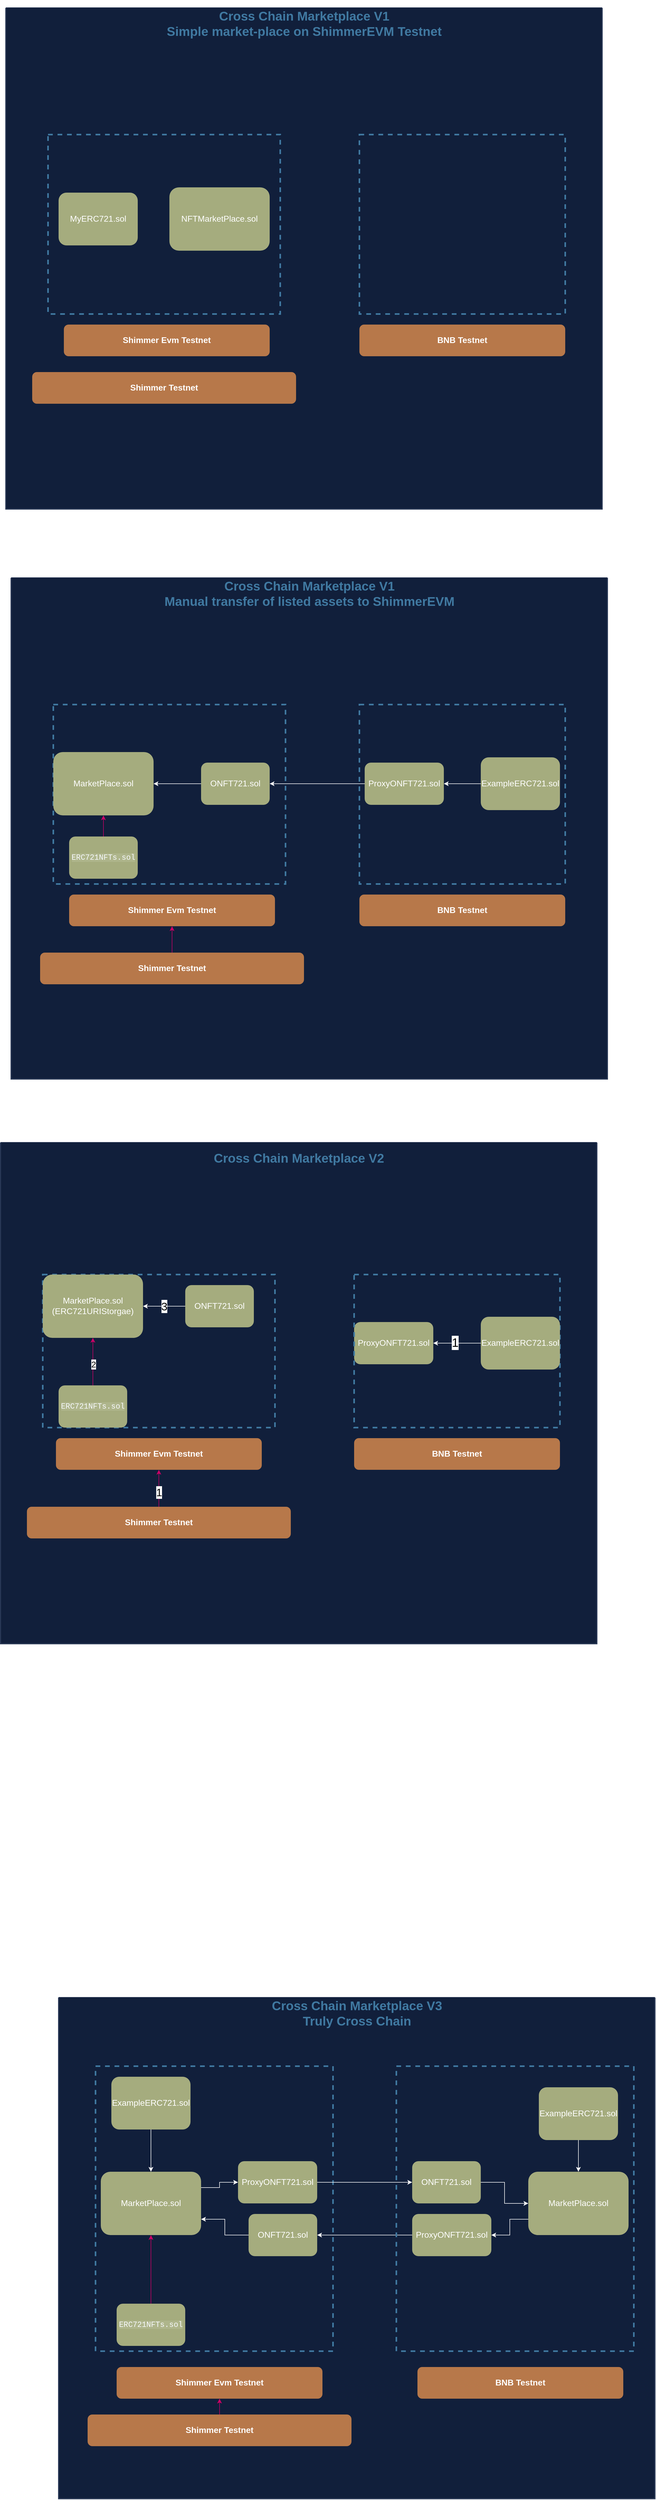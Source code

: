 <mxfile version="24.6.4" type="device">
  <diagram id="SNBsGhhnAEOCNBlOp1_g" name="Page-1">
    <mxGraphModel dx="2761" dy="2123" grid="1" gridSize="10" guides="1" tooltips="1" connect="1" arrows="1" fold="1" page="1" pageScale="1" pageWidth="850" pageHeight="1100" math="0" shadow="0">
      <root>
        <mxCell id="0" />
        <mxCell id="1" parent="0" />
        <mxCell id="Wkf_ctudeOCOec-V9ZH6-1" value="&lt;h4&gt;&lt;font face=&quot;Helvetica&quot; style=&quot;font-size: 24px; line-height: 1.2;&quot;&gt;Cross Chain Marketplace V1&lt;br&gt;Manual transfer of listed assets to ShimmerEVM&lt;/font&gt;&lt;/h4&gt;" style="swimlane;html=1;startSize=0;fontStyle=0;collapsible=0;horizontal=1;swimlaneLine=0;strokeWidth=2;swimlaneFillColor=#111F3B;fillColor=#111F3B;strokeColor=#293856;fontColor=#4079A1;resizeWidth=0;fontFamily=Tahoma;swimlaneHead=1;noLabel=0;spacingTop=60;" parent="1" vertex="1">
          <mxGeometry x="-490" y="150" width="1130" height="949.61" as="geometry" />
        </mxCell>
        <mxCell id="Wkf_ctudeOCOec-V9ZH6-2" style="edgeStyle=orthogonalEdgeStyle;rounded=0;orthogonalLoop=1;jettySize=auto;html=1;fontSize=8;entryX=0.5;entryY=0;entryDx=0;entryDy=0;entryPerimeter=0;strokeColor=#369FAB;fontFamily=Helvetica;" parent="Wkf_ctudeOCOec-V9ZH6-1" edge="1">
          <mxGeometry relative="1" as="geometry">
            <mxPoint x="210.5" y="421.39" as="sourcePoint" />
          </mxGeometry>
        </mxCell>
        <mxCell id="Wkf_ctudeOCOec-V9ZH6-3" value="" style="edgeStyle=orthogonalEdgeStyle;rounded=0;orthogonalLoop=1;jettySize=auto;html=1;exitX=0.5;exitY=1;exitDx=0;exitDy=0;exitPerimeter=0;strokeColor=#73A97B;fontFamily=Helvetica;" parent="Wkf_ctudeOCOec-V9ZH6-1" edge="1">
          <mxGeometry relative="1" as="geometry">
            <mxPoint x="210.5" y="570" as="sourcePoint" />
          </mxGeometry>
        </mxCell>
        <mxCell id="Wkf_ctudeOCOec-V9ZH6-4" value="yes" style="edgeLabel;html=1;align=center;verticalAlign=middle;resizable=0;points=[];fontSize=12;fontColor=#73A97B;labelBackgroundColor=#111F3B;fontFamily=Tahoma;" parent="Wkf_ctudeOCOec-V9ZH6-3" vertex="1" connectable="0">
          <mxGeometry x="0.506" relative="1" as="geometry">
            <mxPoint y="-17" as="offset" />
          </mxGeometry>
        </mxCell>
        <mxCell id="MZ1kVBi8uTkFMNQVEjSu-13" style="edgeStyle=orthogonalEdgeStyle;rounded=0;orthogonalLoop=1;jettySize=auto;html=1;exitX=0.5;exitY=0;exitDx=0;exitDy=0;entryX=0.5;entryY=1;entryDx=0;entryDy=0;strokeColor=#CC0066;" parent="Wkf_ctudeOCOec-V9ZH6-1" source="Wkf_ctudeOCOec-V9ZH6-11" target="Wkf_ctudeOCOec-V9ZH6-12" edge="1">
          <mxGeometry relative="1" as="geometry" />
        </mxCell>
        <mxCell id="Wkf_ctudeOCOec-V9ZH6-11" value="&lt;span style=&quot;line-height: 1; font-size: 16px;&quot;&gt;&lt;font style=&quot;font-size: 16px;&quot;&gt;&lt;b&gt;Shimmer Testnet&lt;/b&gt;&lt;/font&gt;&lt;/span&gt;" style="rounded=1;whiteSpace=wrap;html=1;fontFamily=Helvetica;fontSize=16;fillColor=#B7784A;spacingBottom=3;strokeColor=none;fontColor=#FFFFFF;" parent="Wkf_ctudeOCOec-V9ZH6-1" vertex="1">
          <mxGeometry x="55" y="710" width="500" height="60" as="geometry" />
        </mxCell>
        <mxCell id="Wkf_ctudeOCOec-V9ZH6-12" value="&lt;span style=&quot;line-height: 1; font-size: 16px;&quot;&gt;&lt;font style=&quot;font-size: 16px;&quot;&gt;&lt;b&gt;Shimmer Evm Testnet&lt;/b&gt;&lt;br style=&quot;font-size: 16px;&quot;&gt;&lt;/font&gt;&lt;/span&gt;" style="rounded=1;whiteSpace=wrap;html=1;fontFamily=Helvetica;fontSize=16;fillColor=#B7784A;spacingBottom=3;strokeColor=none;fontColor=#FFFFFF;" parent="Wkf_ctudeOCOec-V9ZH6-1" vertex="1">
          <mxGeometry x="110" y="600" width="390" height="60" as="geometry" />
        </mxCell>
        <mxCell id="Wkf_ctudeOCOec-V9ZH6-13" value="&lt;span style=&quot;line-height: 1; font-size: 16px;&quot;&gt;&lt;font style=&quot;font-size: 16px;&quot;&gt;&lt;b&gt;BNB Testnet&lt;/b&gt;&lt;/font&gt;&lt;/span&gt;" style="rounded=1;whiteSpace=wrap;html=1;fontFamily=Helvetica;fontSize=16;fillColor=#B7784A;spacingBottom=3;strokeColor=none;fontColor=#FFFFFF;" parent="Wkf_ctudeOCOec-V9ZH6-1" vertex="1">
          <mxGeometry x="660" y="600" width="390" height="60" as="geometry" />
        </mxCell>
        <mxCell id="Wkf_ctudeOCOec-V9ZH6-16" value="" style="rounded=0;whiteSpace=wrap;html=1;dashed=1;fontFamily=Helvetica;fontSize=16;fontColor=#4079A1;strokeColor=#4079A1;strokeWidth=3;fillColor=none;fontStyle=1;spacingRight=0;align=left;spacingLeft=14;" parent="Wkf_ctudeOCOec-V9ZH6-1" vertex="1">
          <mxGeometry x="80" y="240" width="440" height="340" as="geometry" />
        </mxCell>
        <mxCell id="Wkf_ctudeOCOec-V9ZH6-17" value="MarketPlace.sol" style="rounded=1;whiteSpace=wrap;html=1;fontFamily=Helvetica;fontSize=16;fillColor=#A5AC7E;spacingBottom=3;strokeColor=none;fontColor=#FFFFFF;" parent="Wkf_ctudeOCOec-V9ZH6-1" vertex="1">
          <mxGeometry x="80" y="330" width="190" height="120" as="geometry" />
        </mxCell>
        <mxCell id="hPkjRcg965CrPVkrZcT4-27" style="edgeStyle=orthogonalEdgeStyle;rounded=0;orthogonalLoop=1;jettySize=auto;html=1;exitX=0;exitY=0.5;exitDx=0;exitDy=0;strokeColor=#FFFFFF;" parent="Wkf_ctudeOCOec-V9ZH6-1" source="Wkf_ctudeOCOec-V9ZH6-18" target="Wkf_ctudeOCOec-V9ZH6-20" edge="1">
          <mxGeometry relative="1" as="geometry" />
        </mxCell>
        <mxCell id="Wkf_ctudeOCOec-V9ZH6-18" value="ProxyONFT721.sol" style="rounded=1;whiteSpace=wrap;html=1;fontFamily=Helvetica;fontSize=16;fillColor=#A5AC7E;spacingBottom=3;strokeColor=none;fontColor=#FFFFFF;" parent="Wkf_ctudeOCOec-V9ZH6-1" vertex="1">
          <mxGeometry x="670" y="350" width="150" height="80" as="geometry" />
        </mxCell>
        <mxCell id="Wkf_ctudeOCOec-V9ZH6-19" value="" style="rounded=0;whiteSpace=wrap;html=1;dashed=1;fontFamily=Helvetica;fontSize=16;fontColor=#4079A1;strokeColor=#4079A1;strokeWidth=3;fillColor=none;fontStyle=1;spacingRight=0;align=left;spacingLeft=14;" parent="Wkf_ctudeOCOec-V9ZH6-1" vertex="1">
          <mxGeometry x="660" y="240" width="390" height="340" as="geometry" />
        </mxCell>
        <mxCell id="MZ1kVBi8uTkFMNQVEjSu-10" value="" style="edgeStyle=orthogonalEdgeStyle;rounded=0;orthogonalLoop=1;jettySize=auto;html=1;exitX=0;exitY=0.5;exitDx=0;exitDy=0;entryX=1;entryY=0.5;entryDx=0;entryDy=0;strokeColor=#FFFFFF;" parent="Wkf_ctudeOCOec-V9ZH6-1" source="Wkf_ctudeOCOec-V9ZH6-20" target="Wkf_ctudeOCOec-V9ZH6-17" edge="1">
          <mxGeometry relative="1" as="geometry" />
        </mxCell>
        <mxCell id="Wkf_ctudeOCOec-V9ZH6-20" value="ONFT721.sol" style="rounded=1;whiteSpace=wrap;html=1;fontFamily=Helvetica;fontSize=16;fillColor=#A5AC7E;spacingBottom=3;strokeColor=none;fontColor=#FFFFFF;" parent="Wkf_ctudeOCOec-V9ZH6-1" vertex="1">
          <mxGeometry x="360" y="350" width="130" height="80" as="geometry" />
        </mxCell>
        <mxCell id="MZ1kVBi8uTkFMNQVEjSu-7" value="" style="edgeStyle=orthogonalEdgeStyle;rounded=0;orthogonalLoop=1;jettySize=auto;html=1;strokeColor=#FFFFFF;" parent="Wkf_ctudeOCOec-V9ZH6-1" source="MZ1kVBi8uTkFMNQVEjSu-1" target="Wkf_ctudeOCOec-V9ZH6-18" edge="1">
          <mxGeometry relative="1" as="geometry" />
        </mxCell>
        <mxCell id="MZ1kVBi8uTkFMNQVEjSu-1" value="ExampleERC721.sol" style="rounded=1;whiteSpace=wrap;html=1;fontFamily=Helvetica;fontSize=16;fillColor=#A5AC7E;spacingBottom=3;strokeColor=none;fontColor=#FFFFFF;" parent="Wkf_ctudeOCOec-V9ZH6-1" vertex="1">
          <mxGeometry x="890" y="340" width="150" height="100" as="geometry" />
        </mxCell>
        <mxCell id="MZ1kVBi8uTkFMNQVEjSu-16" style="edgeStyle=orthogonalEdgeStyle;rounded=0;orthogonalLoop=1;jettySize=auto;html=1;exitX=0.5;exitY=0;exitDx=0;exitDy=0;strokeColor=#CC0066;" parent="Wkf_ctudeOCOec-V9ZH6-1" source="MZ1kVBi8uTkFMNQVEjSu-15" target="Wkf_ctudeOCOec-V9ZH6-17" edge="1">
          <mxGeometry relative="1" as="geometry" />
        </mxCell>
        <mxCell id="MZ1kVBi8uTkFMNQVEjSu-15" value="&lt;span style=&quot;color: rgb(247, 249, 253); font-family: SFMono-Regular, Menlo, Monaco, Consolas, &amp;quot;Liberation Mono&amp;quot;, &amp;quot;Courier New&amp;quot;, monospace; font-size: 14.4px; text-align: start; background-color: rgba(255, 255, 255, 0.1);&quot;&gt;ERC721NFTs.sol&lt;/span&gt;" style="rounded=1;whiteSpace=wrap;html=1;fontFamily=Helvetica;fontSize=16;fillColor=#A5AC7E;spacingBottom=3;strokeColor=none;fontColor=#FFFFFF;" parent="Wkf_ctudeOCOec-V9ZH6-1" vertex="1">
          <mxGeometry x="110" y="490" width="130" height="80" as="geometry" />
        </mxCell>
        <mxCell id="hPkjRcg965CrPVkrZcT4-4" value="&lt;h4&gt;&lt;font face=&quot;Helvetica&quot; style=&quot;font-size: 24px; line-height: 1.2;&quot;&gt;Cross Chain Marketplace V2&lt;/font&gt;&lt;/h4&gt;" style="swimlane;html=1;startSize=0;fontStyle=0;collapsible=0;horizontal=1;swimlaneLine=0;strokeWidth=2;swimlaneFillColor=#111F3B;fillColor=#111F3B;strokeColor=#293856;fontColor=#4079A1;resizeWidth=0;fontFamily=Tahoma;swimlaneHead=1;noLabel=0;spacingTop=60;" parent="1" vertex="1">
          <mxGeometry x="-510" y="1220" width="1130" height="949.61" as="geometry" />
        </mxCell>
        <mxCell id="hPkjRcg965CrPVkrZcT4-5" style="edgeStyle=orthogonalEdgeStyle;rounded=0;orthogonalLoop=1;jettySize=auto;html=1;fontSize=8;entryX=0.5;entryY=0;entryDx=0;entryDy=0;entryPerimeter=0;strokeColor=#369FAB;fontFamily=Helvetica;" parent="hPkjRcg965CrPVkrZcT4-4" edge="1">
          <mxGeometry relative="1" as="geometry">
            <mxPoint x="210.5" y="421.39" as="sourcePoint" />
          </mxGeometry>
        </mxCell>
        <mxCell id="hPkjRcg965CrPVkrZcT4-6" value="" style="edgeStyle=orthogonalEdgeStyle;rounded=0;orthogonalLoop=1;jettySize=auto;html=1;exitX=0.5;exitY=1;exitDx=0;exitDy=0;exitPerimeter=0;strokeColor=#73A97B;fontFamily=Helvetica;" parent="hPkjRcg965CrPVkrZcT4-4" edge="1">
          <mxGeometry relative="1" as="geometry">
            <mxPoint x="210.5" y="570" as="sourcePoint" />
          </mxGeometry>
        </mxCell>
        <mxCell id="hPkjRcg965CrPVkrZcT4-7" value="yes" style="edgeLabel;html=1;align=center;verticalAlign=middle;resizable=0;points=[];fontSize=12;fontColor=#73A97B;labelBackgroundColor=#111F3B;fontFamily=Tahoma;" parent="hPkjRcg965CrPVkrZcT4-6" vertex="1" connectable="0">
          <mxGeometry x="0.506" relative="1" as="geometry">
            <mxPoint y="-17" as="offset" />
          </mxGeometry>
        </mxCell>
        <mxCell id="hPkjRcg965CrPVkrZcT4-8" style="edgeStyle=orthogonalEdgeStyle;rounded=0;orthogonalLoop=1;jettySize=auto;html=1;exitX=0.5;exitY=0;exitDx=0;exitDy=0;entryX=0.5;entryY=1;entryDx=0;entryDy=0;strokeColor=#CC0066;" parent="hPkjRcg965CrPVkrZcT4-4" source="hPkjRcg965CrPVkrZcT4-10" target="hPkjRcg965CrPVkrZcT4-11" edge="1">
          <mxGeometry relative="1" as="geometry" />
        </mxCell>
        <mxCell id="hPkjRcg965CrPVkrZcT4-9" value="&lt;font style=&quot;font-size: 20px;&quot;&gt;1&lt;/font&gt;" style="edgeLabel;html=1;align=center;verticalAlign=middle;resizable=0;points=[];" parent="hPkjRcg965CrPVkrZcT4-8" vertex="1" connectable="0">
          <mxGeometry x="-0.206" relative="1" as="geometry">
            <mxPoint as="offset" />
          </mxGeometry>
        </mxCell>
        <mxCell id="hPkjRcg965CrPVkrZcT4-10" value="&lt;span style=&quot;line-height: 1; font-size: 16px;&quot;&gt;&lt;font style=&quot;font-size: 16px;&quot;&gt;&lt;b&gt;Shimmer Testnet&lt;/b&gt;&lt;/font&gt;&lt;/span&gt;" style="rounded=1;whiteSpace=wrap;html=1;fontFamily=Helvetica;fontSize=16;fillColor=#B7784A;spacingBottom=3;strokeColor=none;fontColor=#FFFFFF;" parent="hPkjRcg965CrPVkrZcT4-4" vertex="1">
          <mxGeometry x="50" y="690" width="500" height="60" as="geometry" />
        </mxCell>
        <mxCell id="hPkjRcg965CrPVkrZcT4-11" value="&lt;span style=&quot;line-height: 1; font-size: 16px;&quot;&gt;&lt;font style=&quot;font-size: 16px;&quot;&gt;&lt;b&gt;Shimmer Evm Testnet&lt;/b&gt;&lt;br style=&quot;font-size: 16px;&quot;&gt;&lt;/font&gt;&lt;/span&gt;" style="rounded=1;whiteSpace=wrap;html=1;fontFamily=Helvetica;fontSize=16;fillColor=#B7784A;spacingBottom=3;strokeColor=none;fontColor=#FFFFFF;" parent="hPkjRcg965CrPVkrZcT4-4" vertex="1">
          <mxGeometry x="105" y="560" width="390" height="60" as="geometry" />
        </mxCell>
        <mxCell id="hPkjRcg965CrPVkrZcT4-12" value="&lt;span style=&quot;line-height: 1; font-size: 16px;&quot;&gt;&lt;font style=&quot;font-size: 16px;&quot;&gt;&lt;b&gt;BNB Testnet&lt;/b&gt;&lt;/font&gt;&lt;/span&gt;" style="rounded=1;whiteSpace=wrap;html=1;fontFamily=Helvetica;fontSize=16;fillColor=#B7784A;spacingBottom=3;strokeColor=none;fontColor=#FFFFFF;" parent="hPkjRcg965CrPVkrZcT4-4" vertex="1">
          <mxGeometry x="670" y="560" width="390" height="60" as="geometry" />
        </mxCell>
        <mxCell id="hPkjRcg965CrPVkrZcT4-13" value="" style="rounded=0;whiteSpace=wrap;html=1;dashed=1;fontFamily=Helvetica;fontSize=16;fontColor=#4079A1;strokeColor=#4079A1;strokeWidth=3;fillColor=none;fontStyle=1;spacingRight=0;align=left;spacingLeft=14;" parent="hPkjRcg965CrPVkrZcT4-4" vertex="1">
          <mxGeometry x="80" y="250" width="440" height="290" as="geometry" />
        </mxCell>
        <mxCell id="hPkjRcg965CrPVkrZcT4-14" value="MarketPlace.sol&lt;div&gt;(ERC721URIStorgae)&lt;/div&gt;" style="rounded=1;whiteSpace=wrap;html=1;fontFamily=Helvetica;fontSize=16;fillColor=#A5AC7E;spacingBottom=3;strokeColor=none;fontColor=#FFFFFF;" parent="hPkjRcg965CrPVkrZcT4-4" vertex="1">
          <mxGeometry x="80" y="250" width="190" height="120" as="geometry" />
        </mxCell>
        <mxCell id="hPkjRcg965CrPVkrZcT4-15" value="ProxyONFT721.sol" style="rounded=1;whiteSpace=wrap;html=1;fontFamily=Helvetica;fontSize=16;fillColor=#A5AC7E;spacingBottom=3;strokeColor=none;fontColor=#FFFFFF;" parent="hPkjRcg965CrPVkrZcT4-4" vertex="1">
          <mxGeometry x="670" y="340" width="150" height="80" as="geometry" />
        </mxCell>
        <mxCell id="hPkjRcg965CrPVkrZcT4-17" value="" style="rounded=0;whiteSpace=wrap;html=1;dashed=1;fontFamily=Helvetica;fontSize=16;fontColor=#4079A1;strokeColor=#4079A1;strokeWidth=3;fillColor=none;fontStyle=1;spacingRight=0;align=left;spacingLeft=14;" parent="hPkjRcg965CrPVkrZcT4-4" vertex="1">
          <mxGeometry x="670" y="250" width="390" height="290" as="geometry" />
        </mxCell>
        <mxCell id="hPkjRcg965CrPVkrZcT4-18" value="&lt;font style=&quot;font-size: 21px;&quot;&gt;3&lt;/font&gt;" style="edgeStyle=orthogonalEdgeStyle;rounded=0;orthogonalLoop=1;jettySize=auto;html=1;exitX=0;exitY=0.5;exitDx=0;exitDy=0;entryX=1;entryY=0.5;entryDx=0;entryDy=0;strokeColor=#FFFFFF;" parent="hPkjRcg965CrPVkrZcT4-4" source="hPkjRcg965CrPVkrZcT4-19" target="hPkjRcg965CrPVkrZcT4-14" edge="1">
          <mxGeometry relative="1" as="geometry" />
        </mxCell>
        <mxCell id="hPkjRcg965CrPVkrZcT4-19" value="ONFT721.sol" style="rounded=1;whiteSpace=wrap;html=1;fontFamily=Helvetica;fontSize=16;fillColor=#A5AC7E;spacingBottom=3;strokeColor=none;fontColor=#FFFFFF;" parent="hPkjRcg965CrPVkrZcT4-4" vertex="1">
          <mxGeometry x="350" y="270" width="130" height="80" as="geometry" />
        </mxCell>
        <mxCell id="hPkjRcg965CrPVkrZcT4-20" value="" style="edgeStyle=orthogonalEdgeStyle;rounded=0;orthogonalLoop=1;jettySize=auto;html=1;strokeColor=#FFFFFF;" parent="hPkjRcg965CrPVkrZcT4-4" source="hPkjRcg965CrPVkrZcT4-22" target="hPkjRcg965CrPVkrZcT4-15" edge="1">
          <mxGeometry relative="1" as="geometry" />
        </mxCell>
        <mxCell id="hPkjRcg965CrPVkrZcT4-21" value="&lt;font style=&quot;font-size: 23px;&quot;&gt;1&lt;/font&gt;" style="edgeLabel;html=1;align=center;verticalAlign=middle;resizable=0;points=[];" parent="hPkjRcg965CrPVkrZcT4-20" vertex="1" connectable="0">
          <mxGeometry x="0.089" y="-1" relative="1" as="geometry">
            <mxPoint as="offset" />
          </mxGeometry>
        </mxCell>
        <mxCell id="hPkjRcg965CrPVkrZcT4-22" value="ExampleERC721.sol" style="rounded=1;whiteSpace=wrap;html=1;fontFamily=Helvetica;fontSize=16;fillColor=#A5AC7E;spacingBottom=3;strokeColor=none;fontColor=#FFFFFF;" parent="hPkjRcg965CrPVkrZcT4-4" vertex="1">
          <mxGeometry x="910" y="330" width="150" height="100" as="geometry" />
        </mxCell>
        <mxCell id="hPkjRcg965CrPVkrZcT4-23" style="edgeStyle=orthogonalEdgeStyle;rounded=0;orthogonalLoop=1;jettySize=auto;html=1;exitX=0.5;exitY=0;exitDx=0;exitDy=0;strokeColor=#CC0066;" parent="hPkjRcg965CrPVkrZcT4-4" source="hPkjRcg965CrPVkrZcT4-26" target="hPkjRcg965CrPVkrZcT4-14" edge="1">
          <mxGeometry relative="1" as="geometry" />
        </mxCell>
        <mxCell id="hPkjRcg965CrPVkrZcT4-24" value="2" style="edgeLabel;html=1;align=center;verticalAlign=middle;resizable=0;points=[];" parent="hPkjRcg965CrPVkrZcT4-23" vertex="1" connectable="0">
          <mxGeometry x="-0.116" y="-1" relative="1" as="geometry">
            <mxPoint as="offset" />
          </mxGeometry>
        </mxCell>
        <mxCell id="hPkjRcg965CrPVkrZcT4-25" value="&lt;font style=&quot;font-size: 16px;&quot;&gt;2&lt;/font&gt;" style="edgeLabel;html=1;align=center;verticalAlign=middle;resizable=0;points=[];" parent="hPkjRcg965CrPVkrZcT4-23" vertex="1" connectable="0">
          <mxGeometry x="-0.115" y="-1" relative="1" as="geometry">
            <mxPoint as="offset" />
          </mxGeometry>
        </mxCell>
        <mxCell id="hPkjRcg965CrPVkrZcT4-26" value="&lt;span style=&quot;color: rgb(247, 249, 253); font-family: SFMono-Regular, Menlo, Monaco, Consolas, &amp;quot;Liberation Mono&amp;quot;, &amp;quot;Courier New&amp;quot;, monospace; font-size: 14.4px; text-align: start; background-color: rgba(255, 255, 255, 0.1);&quot;&gt;ERC721NFTs.sol&lt;/span&gt;" style="rounded=1;whiteSpace=wrap;html=1;fontFamily=Helvetica;fontSize=16;fillColor=#A5AC7E;spacingBottom=3;strokeColor=none;fontColor=#FFFFFF;" parent="hPkjRcg965CrPVkrZcT4-4" vertex="1">
          <mxGeometry x="110" y="460" width="130" height="80" as="geometry" />
        </mxCell>
        <mxCell id="Uzdsibwbn5Q5LhM1gwQZ-1" value="&lt;h4&gt;&lt;font face=&quot;Helvetica&quot; style=&quot;font-size: 24px; line-height: 1.2;&quot;&gt;Cross Chain Marketplace V1&lt;br&gt;Simple market-place on ShimmerEVM Testnet&lt;/font&gt;&lt;/h4&gt;" style="swimlane;html=1;startSize=0;fontStyle=0;collapsible=0;horizontal=1;swimlaneLine=0;strokeWidth=2;swimlaneFillColor=#111F3B;fillColor=#111F3B;strokeColor=#293856;fontColor=#4079A1;resizeWidth=0;fontFamily=Tahoma;swimlaneHead=1;noLabel=0;spacingTop=60;" vertex="1" parent="1">
          <mxGeometry x="-500" y="-930" width="1130" height="949.61" as="geometry" />
        </mxCell>
        <mxCell id="Uzdsibwbn5Q5LhM1gwQZ-2" style="edgeStyle=orthogonalEdgeStyle;rounded=0;orthogonalLoop=1;jettySize=auto;html=1;fontSize=8;entryX=0.5;entryY=0;entryDx=0;entryDy=0;entryPerimeter=0;strokeColor=#369FAB;fontFamily=Helvetica;" edge="1" parent="Uzdsibwbn5Q5LhM1gwQZ-1">
          <mxGeometry relative="1" as="geometry">
            <mxPoint x="210.5" y="421.39" as="sourcePoint" />
          </mxGeometry>
        </mxCell>
        <mxCell id="Uzdsibwbn5Q5LhM1gwQZ-3" value="" style="edgeStyle=orthogonalEdgeStyle;rounded=0;orthogonalLoop=1;jettySize=auto;html=1;exitX=0.5;exitY=1;exitDx=0;exitDy=0;exitPerimeter=0;strokeColor=#73A97B;fontFamily=Helvetica;" edge="1" parent="Uzdsibwbn5Q5LhM1gwQZ-1">
          <mxGeometry relative="1" as="geometry">
            <mxPoint x="210.5" y="570" as="sourcePoint" />
          </mxGeometry>
        </mxCell>
        <mxCell id="Uzdsibwbn5Q5LhM1gwQZ-4" value="yes" style="edgeLabel;html=1;align=center;verticalAlign=middle;resizable=0;points=[];fontSize=12;fontColor=#73A97B;labelBackgroundColor=#111F3B;fontFamily=Tahoma;" vertex="1" connectable="0" parent="Uzdsibwbn5Q5LhM1gwQZ-3">
          <mxGeometry x="0.506" relative="1" as="geometry">
            <mxPoint y="-17" as="offset" />
          </mxGeometry>
        </mxCell>
        <mxCell id="Uzdsibwbn5Q5LhM1gwQZ-7" value="&lt;span style=&quot;line-height: 1; font-size: 16px;&quot;&gt;&lt;font style=&quot;font-size: 16px;&quot;&gt;&lt;b&gt;Shimmer Testnet&lt;/b&gt;&lt;/font&gt;&lt;/span&gt;" style="rounded=1;whiteSpace=wrap;html=1;fontFamily=Helvetica;fontSize=16;fillColor=#B7784A;spacingBottom=3;strokeColor=none;fontColor=#FFFFFF;" vertex="1" parent="Uzdsibwbn5Q5LhM1gwQZ-1">
          <mxGeometry x="50" y="690" width="500" height="60" as="geometry" />
        </mxCell>
        <mxCell id="Uzdsibwbn5Q5LhM1gwQZ-8" value="&lt;span style=&quot;line-height: 1; font-size: 16px;&quot;&gt;&lt;font style=&quot;font-size: 16px;&quot;&gt;&lt;b&gt;Shimmer Evm Testnet&lt;/b&gt;&lt;br style=&quot;font-size: 16px;&quot;&gt;&lt;/font&gt;&lt;/span&gt;" style="rounded=1;whiteSpace=wrap;html=1;fontFamily=Helvetica;fontSize=16;fillColor=#B7784A;spacingBottom=3;strokeColor=none;fontColor=#FFFFFF;" vertex="1" parent="Uzdsibwbn5Q5LhM1gwQZ-1">
          <mxGeometry x="110" y="600" width="390" height="60" as="geometry" />
        </mxCell>
        <mxCell id="Uzdsibwbn5Q5LhM1gwQZ-9" value="&lt;span style=&quot;line-height: 1; font-size: 16px;&quot;&gt;&lt;font style=&quot;font-size: 16px;&quot;&gt;&lt;b&gt;BNB Testnet&lt;/b&gt;&lt;/font&gt;&lt;/span&gt;" style="rounded=1;whiteSpace=wrap;html=1;fontFamily=Helvetica;fontSize=16;fillColor=#B7784A;spacingBottom=3;strokeColor=none;fontColor=#FFFFFF;" vertex="1" parent="Uzdsibwbn5Q5LhM1gwQZ-1">
          <mxGeometry x="670" y="600" width="390" height="60" as="geometry" />
        </mxCell>
        <mxCell id="Uzdsibwbn5Q5LhM1gwQZ-10" value="" style="rounded=0;whiteSpace=wrap;html=1;dashed=1;fontFamily=Helvetica;fontSize=16;fontColor=#4079A1;strokeColor=#4079A1;strokeWidth=3;fillColor=none;fontStyle=1;spacingRight=0;align=left;spacingLeft=14;" vertex="1" parent="Uzdsibwbn5Q5LhM1gwQZ-1">
          <mxGeometry x="80" y="240" width="440" height="340" as="geometry" />
        </mxCell>
        <mxCell id="Uzdsibwbn5Q5LhM1gwQZ-11" value="NFTMarketPlace.sol" style="rounded=1;whiteSpace=wrap;html=1;fontFamily=Helvetica;fontSize=16;fillColor=#A5AC7E;spacingBottom=3;strokeColor=none;fontColor=#FFFFFF;" vertex="1" parent="Uzdsibwbn5Q5LhM1gwQZ-1">
          <mxGeometry x="310" y="340" width="190" height="120" as="geometry" />
        </mxCell>
        <mxCell id="Uzdsibwbn5Q5LhM1gwQZ-14" value="" style="rounded=0;whiteSpace=wrap;html=1;dashed=1;fontFamily=Helvetica;fontSize=16;fontColor=#4079A1;strokeColor=#4079A1;strokeWidth=3;fillColor=none;fontStyle=1;spacingRight=0;align=left;spacingLeft=14;" vertex="1" parent="Uzdsibwbn5Q5LhM1gwQZ-1">
          <mxGeometry x="670" y="240" width="390" height="340" as="geometry" />
        </mxCell>
        <mxCell id="Uzdsibwbn5Q5LhM1gwQZ-19" value="MyERC721.sol" style="rounded=1;whiteSpace=wrap;html=1;fontFamily=Helvetica;fontSize=16;fillColor=#A5AC7E;spacingBottom=3;strokeColor=none;fontColor=#FFFFFF;" vertex="1" parent="Uzdsibwbn5Q5LhM1gwQZ-1">
          <mxGeometry x="100" y="350" width="150" height="100" as="geometry" />
        </mxCell>
        <mxCell id="Uzdsibwbn5Q5LhM1gwQZ-32" value="&lt;h4&gt;&lt;font face=&quot;Helvetica&quot; style=&quot;font-size: 24px; line-height: 1.2;&quot;&gt;Cross Chain Marketplace V3&lt;br&gt;Truly Cross Chain&lt;/font&gt;&lt;/h4&gt;" style="swimlane;html=1;startSize=0;fontStyle=0;collapsible=0;horizontal=1;swimlaneLine=0;strokeWidth=2;swimlaneFillColor=#111F3B;fillColor=#111F3B;strokeColor=#293856;fontColor=#4079A1;resizeWidth=0;fontFamily=Tahoma;swimlaneHead=1;noLabel=0;spacingTop=60;" vertex="1" parent="1">
          <mxGeometry x="-400" y="2840" width="1130" height="949.61" as="geometry" />
        </mxCell>
        <mxCell id="Uzdsibwbn5Q5LhM1gwQZ-33" style="edgeStyle=orthogonalEdgeStyle;rounded=0;orthogonalLoop=1;jettySize=auto;html=1;fontSize=8;entryX=0.5;entryY=0;entryDx=0;entryDy=0;entryPerimeter=0;strokeColor=#369FAB;fontFamily=Helvetica;" edge="1" parent="Uzdsibwbn5Q5LhM1gwQZ-32">
          <mxGeometry relative="1" as="geometry">
            <mxPoint x="210.5" y="421.39" as="sourcePoint" />
          </mxGeometry>
        </mxCell>
        <mxCell id="Uzdsibwbn5Q5LhM1gwQZ-34" value="" style="edgeStyle=orthogonalEdgeStyle;rounded=0;orthogonalLoop=1;jettySize=auto;html=1;exitX=0.5;exitY=1;exitDx=0;exitDy=0;exitPerimeter=0;strokeColor=#73A97B;fontFamily=Helvetica;" edge="1" parent="Uzdsibwbn5Q5LhM1gwQZ-32">
          <mxGeometry relative="1" as="geometry">
            <mxPoint x="210.5" y="570" as="sourcePoint" />
          </mxGeometry>
        </mxCell>
        <mxCell id="Uzdsibwbn5Q5LhM1gwQZ-35" value="yes" style="edgeLabel;html=1;align=center;verticalAlign=middle;resizable=0;points=[];fontSize=12;fontColor=#73A97B;labelBackgroundColor=#111F3B;fontFamily=Tahoma;" vertex="1" connectable="0" parent="Uzdsibwbn5Q5LhM1gwQZ-34">
          <mxGeometry x="0.506" relative="1" as="geometry">
            <mxPoint y="-17" as="offset" />
          </mxGeometry>
        </mxCell>
        <mxCell id="Uzdsibwbn5Q5LhM1gwQZ-36" style="edgeStyle=orthogonalEdgeStyle;rounded=0;orthogonalLoop=1;jettySize=auto;html=1;exitX=0.5;exitY=0;exitDx=0;exitDy=0;entryX=0.5;entryY=1;entryDx=0;entryDy=0;strokeColor=#CC0066;" edge="1" parent="Uzdsibwbn5Q5LhM1gwQZ-32" source="Uzdsibwbn5Q5LhM1gwQZ-37" target="Uzdsibwbn5Q5LhM1gwQZ-38">
          <mxGeometry relative="1" as="geometry" />
        </mxCell>
        <mxCell id="Uzdsibwbn5Q5LhM1gwQZ-37" value="&lt;span style=&quot;line-height: 1; font-size: 16px;&quot;&gt;&lt;font style=&quot;font-size: 16px;&quot;&gt;&lt;b&gt;Shimmer Testnet&lt;/b&gt;&lt;/font&gt;&lt;/span&gt;" style="rounded=1;whiteSpace=wrap;html=1;fontFamily=Helvetica;fontSize=16;fillColor=#B7784A;spacingBottom=3;strokeColor=none;fontColor=#FFFFFF;" vertex="1" parent="Uzdsibwbn5Q5LhM1gwQZ-32">
          <mxGeometry x="55" y="790" width="500" height="60" as="geometry" />
        </mxCell>
        <mxCell id="Uzdsibwbn5Q5LhM1gwQZ-38" value="&lt;span style=&quot;line-height: 1; font-size: 16px;&quot;&gt;&lt;font style=&quot;font-size: 16px;&quot;&gt;&lt;b&gt;Shimmer Evm Testnet&lt;/b&gt;&lt;br style=&quot;font-size: 16px;&quot;&gt;&lt;/font&gt;&lt;/span&gt;" style="rounded=1;whiteSpace=wrap;html=1;fontFamily=Helvetica;fontSize=16;fillColor=#B7784A;spacingBottom=3;strokeColor=none;fontColor=#FFFFFF;" vertex="1" parent="Uzdsibwbn5Q5LhM1gwQZ-32">
          <mxGeometry x="110" y="700" width="390" height="60" as="geometry" />
        </mxCell>
        <mxCell id="Uzdsibwbn5Q5LhM1gwQZ-39" value="&lt;span style=&quot;line-height: 1; font-size: 16px;&quot;&gt;&lt;font style=&quot;font-size: 16px;&quot;&gt;&lt;b&gt;BNB Testnet&lt;/b&gt;&lt;/font&gt;&lt;/span&gt;" style="rounded=1;whiteSpace=wrap;html=1;fontFamily=Helvetica;fontSize=16;fillColor=#B7784A;spacingBottom=3;strokeColor=none;fontColor=#FFFFFF;" vertex="1" parent="Uzdsibwbn5Q5LhM1gwQZ-32">
          <mxGeometry x="680" y="700" width="390" height="60" as="geometry" />
        </mxCell>
        <mxCell id="Uzdsibwbn5Q5LhM1gwQZ-40" value="" style="rounded=0;whiteSpace=wrap;html=1;dashed=1;fontFamily=Helvetica;fontSize=16;fontColor=#4079A1;strokeColor=#4079A1;strokeWidth=3;fillColor=none;fontStyle=1;spacingRight=0;align=left;spacingLeft=14;" vertex="1" parent="Uzdsibwbn5Q5LhM1gwQZ-32">
          <mxGeometry x="70" y="130" width="450" height="540" as="geometry" />
        </mxCell>
        <mxCell id="Uzdsibwbn5Q5LhM1gwQZ-56" style="edgeStyle=orthogonalEdgeStyle;rounded=0;orthogonalLoop=1;jettySize=auto;html=1;exitX=1;exitY=0.25;exitDx=0;exitDy=0;entryX=0;entryY=0.5;entryDx=0;entryDy=0;strokeColor=#FFFFFF;" edge="1" parent="Uzdsibwbn5Q5LhM1gwQZ-32" source="Uzdsibwbn5Q5LhM1gwQZ-41" target="Uzdsibwbn5Q5LhM1gwQZ-55">
          <mxGeometry relative="1" as="geometry" />
        </mxCell>
        <mxCell id="Uzdsibwbn5Q5LhM1gwQZ-41" value="MarketPlace.sol" style="rounded=1;whiteSpace=wrap;html=1;fontFamily=Helvetica;fontSize=16;fillColor=#A5AC7E;spacingBottom=3;strokeColor=none;fontColor=#FFFFFF;" vertex="1" parent="Uzdsibwbn5Q5LhM1gwQZ-32">
          <mxGeometry x="80" y="330" width="190" height="120" as="geometry" />
        </mxCell>
        <mxCell id="Uzdsibwbn5Q5LhM1gwQZ-42" style="edgeStyle=orthogonalEdgeStyle;rounded=0;orthogonalLoop=1;jettySize=auto;html=1;exitX=0;exitY=0.5;exitDx=0;exitDy=0;strokeColor=#FFFFFF;" edge="1" parent="Uzdsibwbn5Q5LhM1gwQZ-32" source="Uzdsibwbn5Q5LhM1gwQZ-43" target="Uzdsibwbn5Q5LhM1gwQZ-46">
          <mxGeometry relative="1" as="geometry" />
        </mxCell>
        <mxCell id="Uzdsibwbn5Q5LhM1gwQZ-43" value="ProxyONFT721.sol" style="rounded=1;whiteSpace=wrap;html=1;fontFamily=Helvetica;fontSize=16;fillColor=#A5AC7E;spacingBottom=3;strokeColor=none;fontColor=#FFFFFF;" vertex="1" parent="Uzdsibwbn5Q5LhM1gwQZ-32">
          <mxGeometry x="670" y="410" width="150" height="80" as="geometry" />
        </mxCell>
        <mxCell id="Uzdsibwbn5Q5LhM1gwQZ-45" value="" style="edgeStyle=orthogonalEdgeStyle;rounded=0;orthogonalLoop=1;jettySize=auto;html=1;exitX=0;exitY=0.5;exitDx=0;exitDy=0;entryX=1;entryY=0.75;entryDx=0;entryDy=0;strokeColor=#FFFFFF;" edge="1" parent="Uzdsibwbn5Q5LhM1gwQZ-32" source="Uzdsibwbn5Q5LhM1gwQZ-46" target="Uzdsibwbn5Q5LhM1gwQZ-41">
          <mxGeometry relative="1" as="geometry">
            <Array as="points">
              <mxPoint x="315" y="450" />
              <mxPoint x="315" y="420" />
            </Array>
          </mxGeometry>
        </mxCell>
        <mxCell id="Uzdsibwbn5Q5LhM1gwQZ-46" value="ONFT721.sol" style="rounded=1;whiteSpace=wrap;html=1;fontFamily=Helvetica;fontSize=16;fillColor=#A5AC7E;spacingBottom=3;strokeColor=none;fontColor=#FFFFFF;" vertex="1" parent="Uzdsibwbn5Q5LhM1gwQZ-32">
          <mxGeometry x="360" y="410" width="130" height="80" as="geometry" />
        </mxCell>
        <mxCell id="Uzdsibwbn5Q5LhM1gwQZ-49" style="edgeStyle=orthogonalEdgeStyle;rounded=0;orthogonalLoop=1;jettySize=auto;html=1;exitX=0.5;exitY=0;exitDx=0;exitDy=0;strokeColor=#CC0066;" edge="1" parent="Uzdsibwbn5Q5LhM1gwQZ-32" source="Uzdsibwbn5Q5LhM1gwQZ-50" target="Uzdsibwbn5Q5LhM1gwQZ-41">
          <mxGeometry relative="1" as="geometry" />
        </mxCell>
        <mxCell id="Uzdsibwbn5Q5LhM1gwQZ-50" value="&lt;span style=&quot;color: rgb(247, 249, 253); font-family: SFMono-Regular, Menlo, Monaco, Consolas, &amp;quot;Liberation Mono&amp;quot;, &amp;quot;Courier New&amp;quot;, monospace; font-size: 14.4px; text-align: start; background-color: rgba(255, 255, 255, 0.1);&quot;&gt;ERC721NFTs.sol&lt;/span&gt;" style="rounded=1;whiteSpace=wrap;html=1;fontFamily=Helvetica;fontSize=16;fillColor=#A5AC7E;spacingBottom=3;strokeColor=none;fontColor=#FFFFFF;" vertex="1" parent="Uzdsibwbn5Q5LhM1gwQZ-32">
          <mxGeometry x="110" y="580" width="130" height="80" as="geometry" />
        </mxCell>
        <mxCell id="Uzdsibwbn5Q5LhM1gwQZ-61" style="edgeStyle=orthogonalEdgeStyle;rounded=0;orthogonalLoop=1;jettySize=auto;html=1;exitX=0;exitY=0.75;exitDx=0;exitDy=0;entryX=1;entryY=0.5;entryDx=0;entryDy=0;strokeColor=#FFFFFF;" edge="1" parent="Uzdsibwbn5Q5LhM1gwQZ-32" source="Uzdsibwbn5Q5LhM1gwQZ-51" target="Uzdsibwbn5Q5LhM1gwQZ-43">
          <mxGeometry relative="1" as="geometry" />
        </mxCell>
        <mxCell id="Uzdsibwbn5Q5LhM1gwQZ-51" value="MarketPlace.sol" style="rounded=1;whiteSpace=wrap;html=1;fontFamily=Helvetica;fontSize=16;fillColor=#A5AC7E;spacingBottom=3;strokeColor=none;fontColor=#FFFFFF;" vertex="1" parent="Uzdsibwbn5Q5LhM1gwQZ-32">
          <mxGeometry x="890" y="330" width="190" height="120" as="geometry" />
        </mxCell>
        <mxCell id="Uzdsibwbn5Q5LhM1gwQZ-54" style="edgeStyle=orthogonalEdgeStyle;rounded=0;orthogonalLoop=1;jettySize=auto;html=1;exitX=0.5;exitY=1;exitDx=0;exitDy=0;strokeColor=#FFFFFF;" edge="1" parent="Uzdsibwbn5Q5LhM1gwQZ-32" source="Uzdsibwbn5Q5LhM1gwQZ-52" target="Uzdsibwbn5Q5LhM1gwQZ-41">
          <mxGeometry relative="1" as="geometry" />
        </mxCell>
        <mxCell id="Uzdsibwbn5Q5LhM1gwQZ-52" value="ExampleERC721.sol" style="rounded=1;whiteSpace=wrap;html=1;fontFamily=Helvetica;fontSize=16;fillColor=#A5AC7E;spacingBottom=3;strokeColor=none;fontColor=#FFFFFF;" vertex="1" parent="Uzdsibwbn5Q5LhM1gwQZ-32">
          <mxGeometry x="100" y="150" width="150" height="100" as="geometry" />
        </mxCell>
        <mxCell id="Uzdsibwbn5Q5LhM1gwQZ-58" style="edgeStyle=orthogonalEdgeStyle;rounded=0;orthogonalLoop=1;jettySize=auto;html=1;exitX=1;exitY=0.5;exitDx=0;exitDy=0;entryX=0;entryY=0.5;entryDx=0;entryDy=0;fillColor=#FFFFFF;strokeColor=#FFFFFF;" edge="1" parent="Uzdsibwbn5Q5LhM1gwQZ-32" source="Uzdsibwbn5Q5LhM1gwQZ-55" target="Uzdsibwbn5Q5LhM1gwQZ-57">
          <mxGeometry relative="1" as="geometry" />
        </mxCell>
        <mxCell id="Uzdsibwbn5Q5LhM1gwQZ-55" value="ProxyONFT721.sol" style="rounded=1;whiteSpace=wrap;html=1;fontFamily=Helvetica;fontSize=16;fillColor=#A5AC7E;spacingBottom=3;strokeColor=none;fontColor=#FFFFFF;" vertex="1" parent="Uzdsibwbn5Q5LhM1gwQZ-32">
          <mxGeometry x="340" y="310" width="150" height="80" as="geometry" />
        </mxCell>
        <mxCell id="Uzdsibwbn5Q5LhM1gwQZ-60" style="edgeStyle=orthogonalEdgeStyle;rounded=0;orthogonalLoop=1;jettySize=auto;html=1;exitX=1;exitY=0.5;exitDx=0;exitDy=0;entryX=0;entryY=0.5;entryDx=0;entryDy=0;fillColor=#FFFFFF;strokeColor=#FFFFFF;" edge="1" parent="Uzdsibwbn5Q5LhM1gwQZ-32" source="Uzdsibwbn5Q5LhM1gwQZ-57" target="Uzdsibwbn5Q5LhM1gwQZ-51">
          <mxGeometry relative="1" as="geometry" />
        </mxCell>
        <mxCell id="Uzdsibwbn5Q5LhM1gwQZ-57" value="ONFT721.sol" style="rounded=1;whiteSpace=wrap;html=1;fontFamily=Helvetica;fontSize=16;fillColor=#A5AC7E;spacingBottom=3;strokeColor=none;fontColor=#FFFFFF;" vertex="1" parent="Uzdsibwbn5Q5LhM1gwQZ-32">
          <mxGeometry x="670" y="310" width="130" height="80" as="geometry" />
        </mxCell>
        <mxCell id="Uzdsibwbn5Q5LhM1gwQZ-63" style="edgeStyle=orthogonalEdgeStyle;rounded=0;orthogonalLoop=1;jettySize=auto;html=1;exitX=0.5;exitY=1;exitDx=0;exitDy=0;entryX=0.5;entryY=0;entryDx=0;entryDy=0;strokeColor=#FFFFFF;" edge="1" parent="Uzdsibwbn5Q5LhM1gwQZ-32" source="Uzdsibwbn5Q5LhM1gwQZ-62" target="Uzdsibwbn5Q5LhM1gwQZ-51">
          <mxGeometry relative="1" as="geometry" />
        </mxCell>
        <mxCell id="Uzdsibwbn5Q5LhM1gwQZ-62" value="ExampleERC721.sol" style="rounded=1;whiteSpace=wrap;html=1;fontFamily=Helvetica;fontSize=16;fillColor=#A5AC7E;spacingBottom=3;strokeColor=none;fontColor=#FFFFFF;" vertex="1" parent="Uzdsibwbn5Q5LhM1gwQZ-32">
          <mxGeometry x="910" y="170" width="150" height="100" as="geometry" />
        </mxCell>
        <mxCell id="Uzdsibwbn5Q5LhM1gwQZ-44" value="" style="rounded=0;whiteSpace=wrap;html=1;dashed=1;fontFamily=Helvetica;fontSize=16;fontColor=#4079A1;strokeColor=#4079A1;strokeWidth=3;fillColor=none;fontStyle=1;spacingRight=0;align=left;spacingLeft=14;" vertex="1" parent="Uzdsibwbn5Q5LhM1gwQZ-32">
          <mxGeometry x="640" y="130" width="450" height="540" as="geometry" />
        </mxCell>
      </root>
    </mxGraphModel>
  </diagram>
</mxfile>
